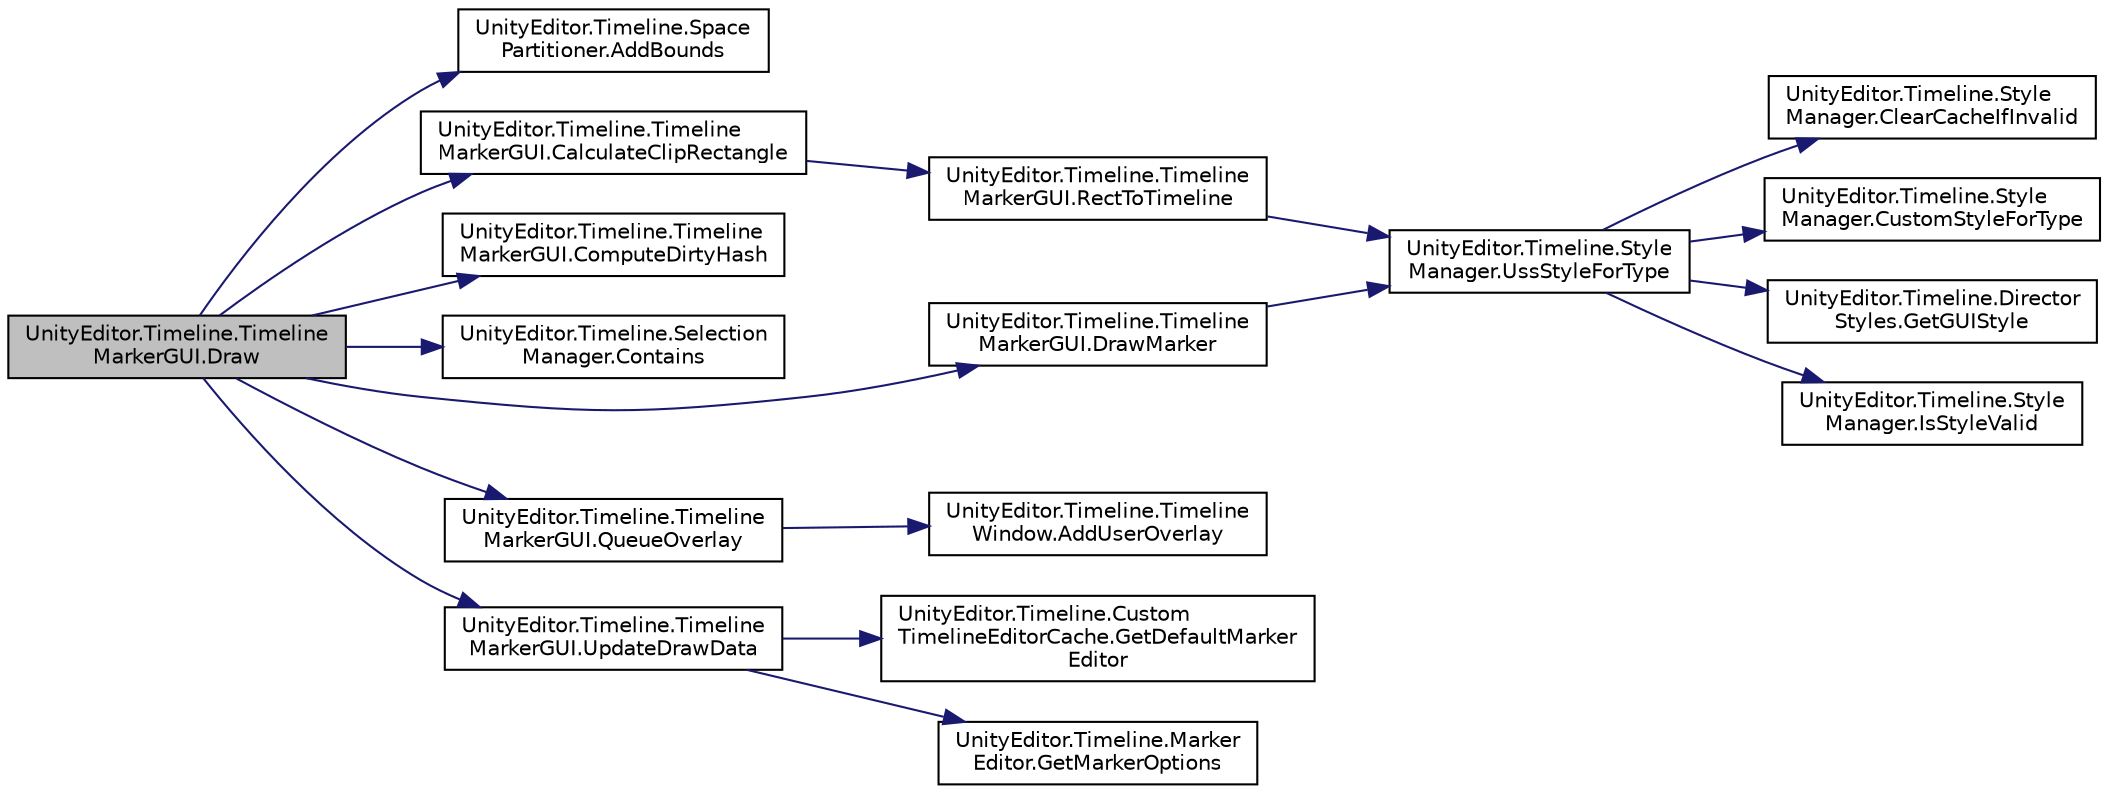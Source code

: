digraph "UnityEditor.Timeline.TimelineMarkerGUI.Draw"
{
 // LATEX_PDF_SIZE
  edge [fontname="Helvetica",fontsize="10",labelfontname="Helvetica",labelfontsize="10"];
  node [fontname="Helvetica",fontsize="10",shape=record];
  rankdir="LR";
  Node1 [label="UnityEditor.Timeline.Timeline\lMarkerGUI.Draw",height=0.2,width=0.4,color="black", fillcolor="grey75", style="filled", fontcolor="black",tooltip=" "];
  Node1 -> Node2 [color="midnightblue",fontsize="10",style="solid",fontname="Helvetica"];
  Node2 [label="UnityEditor.Timeline.Space\lPartitioner.AddBounds",height=0.2,width=0.4,color="black", fillcolor="white", style="filled",URL="$class_unity_editor_1_1_timeline_1_1_space_partitioner.html#a85d8effbff6e987e54683254d4e17680",tooltip=" "];
  Node1 -> Node3 [color="midnightblue",fontsize="10",style="solid",fontname="Helvetica"];
  Node3 [label="UnityEditor.Timeline.Timeline\lMarkerGUI.CalculateClipRectangle",height=0.2,width=0.4,color="black", fillcolor="white", style="filled",URL="$class_unity_editor_1_1_timeline_1_1_timeline_marker_g_u_i.html#a1fc98a00b04f15b353bd3cd61e9d785d",tooltip=" "];
  Node3 -> Node4 [color="midnightblue",fontsize="10",style="solid",fontname="Helvetica"];
  Node4 [label="UnityEditor.Timeline.Timeline\lMarkerGUI.RectToTimeline",height=0.2,width=0.4,color="black", fillcolor="white", style="filled",URL="$class_unity_editor_1_1_timeline_1_1_timeline_marker_g_u_i.html#a0a1c4fdfdb668cab167f27e3d8c2901b",tooltip=" "];
  Node4 -> Node5 [color="midnightblue",fontsize="10",style="solid",fontname="Helvetica"];
  Node5 [label="UnityEditor.Timeline.Style\lManager.UssStyleForType",height=0.2,width=0.4,color="black", fillcolor="white", style="filled",URL="$class_unity_editor_1_1_timeline_1_1_style_manager.html#aa4c918b40e52f649c650fbf4392c3696",tooltip=" "];
  Node5 -> Node6 [color="midnightblue",fontsize="10",style="solid",fontname="Helvetica"];
  Node6 [label="UnityEditor.Timeline.Style\lManager.ClearCacheIfInvalid",height=0.2,width=0.4,color="black", fillcolor="white", style="filled",URL="$class_unity_editor_1_1_timeline_1_1_style_manager.html#aa6c16657f05a193d77054bb408ddb882",tooltip=" "];
  Node5 -> Node7 [color="midnightblue",fontsize="10",style="solid",fontname="Helvetica"];
  Node7 [label="UnityEditor.Timeline.Style\lManager.CustomStyleForType",height=0.2,width=0.4,color="black", fillcolor="white", style="filled",URL="$class_unity_editor_1_1_timeline_1_1_style_manager.html#a2a21fa3ec1194aeb403d4de42fdfcea7",tooltip=" "];
  Node5 -> Node8 [color="midnightblue",fontsize="10",style="solid",fontname="Helvetica"];
  Node8 [label="UnityEditor.Timeline.Director\lStyles.GetGUIStyle",height=0.2,width=0.4,color="black", fillcolor="white", style="filled",URL="$class_unity_editor_1_1_timeline_1_1_director_styles.html#a5d06f3ba51299cb44424869a8f523735",tooltip=" "];
  Node5 -> Node9 [color="midnightblue",fontsize="10",style="solid",fontname="Helvetica"];
  Node9 [label="UnityEditor.Timeline.Style\lManager.IsStyleValid",height=0.2,width=0.4,color="black", fillcolor="white", style="filled",URL="$class_unity_editor_1_1_timeline_1_1_style_manager.html#aa41978cf3b7fdc9c19edca654a33d30e",tooltip=" "];
  Node1 -> Node10 [color="midnightblue",fontsize="10",style="solid",fontname="Helvetica"];
  Node10 [label="UnityEditor.Timeline.Timeline\lMarkerGUI.ComputeDirtyHash",height=0.2,width=0.4,color="black", fillcolor="white", style="filled",URL="$class_unity_editor_1_1_timeline_1_1_timeline_marker_g_u_i.html#a6b6936c99eed5c36f41f46b099cfe919",tooltip=" "];
  Node1 -> Node11 [color="midnightblue",fontsize="10",style="solid",fontname="Helvetica"];
  Node11 [label="UnityEditor.Timeline.Selection\lManager.Contains",height=0.2,width=0.4,color="black", fillcolor="white", style="filled",URL="$class_unity_editor_1_1_timeline_1_1_selection_manager.html#ab57d9cab613d1e53d50db9a43db506ca",tooltip=" "];
  Node1 -> Node12 [color="midnightblue",fontsize="10",style="solid",fontname="Helvetica"];
  Node12 [label="UnityEditor.Timeline.Timeline\lMarkerGUI.DrawMarker",height=0.2,width=0.4,color="black", fillcolor="white", style="filled",URL="$class_unity_editor_1_1_timeline_1_1_timeline_marker_g_u_i.html#a94e4795a7a6e898804ef612ace596e8e",tooltip=" "];
  Node12 -> Node5 [color="midnightblue",fontsize="10",style="solid",fontname="Helvetica"];
  Node1 -> Node13 [color="midnightblue",fontsize="10",style="solid",fontname="Helvetica"];
  Node13 [label="UnityEditor.Timeline.Timeline\lMarkerGUI.QueueOverlay",height=0.2,width=0.4,color="black", fillcolor="white", style="filled",URL="$class_unity_editor_1_1_timeline_1_1_timeline_marker_g_u_i.html#a3dc52cce934e959f526f8a206ad4a4e7",tooltip=" "];
  Node13 -> Node14 [color="midnightblue",fontsize="10",style="solid",fontname="Helvetica"];
  Node14 [label="UnityEditor.Timeline.Timeline\lWindow.AddUserOverlay",height=0.2,width=0.4,color="black", fillcolor="white", style="filled",URL="$class_unity_editor_1_1_timeline_1_1_timeline_window.html#a79d109c75bd22c8c53914e2e631f55fd",tooltip=" "];
  Node1 -> Node15 [color="midnightblue",fontsize="10",style="solid",fontname="Helvetica"];
  Node15 [label="UnityEditor.Timeline.Timeline\lMarkerGUI.UpdateDrawData",height=0.2,width=0.4,color="black", fillcolor="white", style="filled",URL="$class_unity_editor_1_1_timeline_1_1_timeline_marker_g_u_i.html#a14d30469ed6b92225b3091c8d14cc910",tooltip=" "];
  Node15 -> Node16 [color="midnightblue",fontsize="10",style="solid",fontname="Helvetica"];
  Node16 [label="UnityEditor.Timeline.Custom\lTimelineEditorCache.GetDefaultMarker\lEditor",height=0.2,width=0.4,color="black", fillcolor="white", style="filled",URL="$class_unity_editor_1_1_timeline_1_1_custom_timeline_editor_cache.html#a1cbaa129619b4f81bc5b2bf47ea6149f",tooltip=" "];
  Node15 -> Node17 [color="midnightblue",fontsize="10",style="solid",fontname="Helvetica"];
  Node17 [label="UnityEditor.Timeline.Marker\lEditor.GetMarkerOptions",height=0.2,width=0.4,color="black", fillcolor="white", style="filled",URL="$class_unity_editor_1_1_timeline_1_1_marker_editor.html#ad9ca62cf989a9d817e343c6fbaa9a1e6",tooltip="Implement this method to override the default options for drawing a marker."];
}
